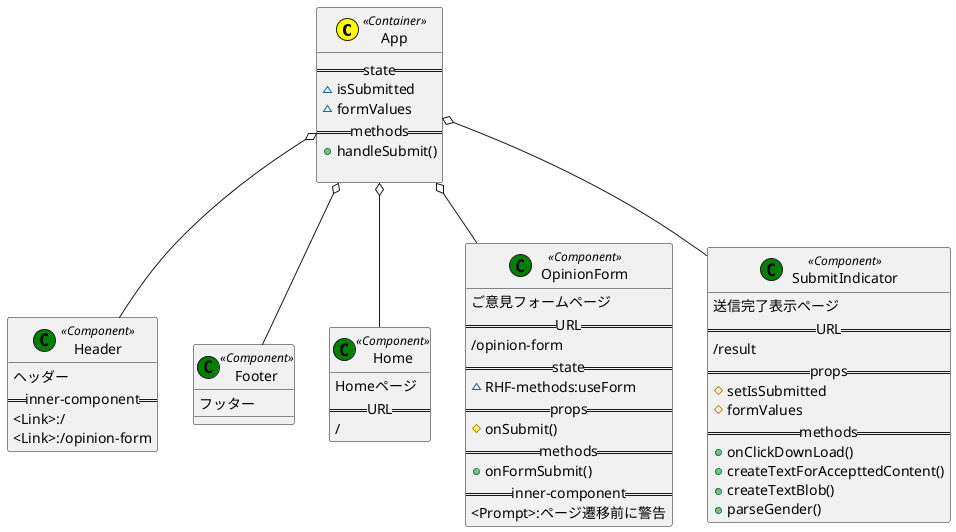 @startuml class diagram

class App << (C,yellow) Container>> {
    ==state==
    ~isSubmitted
    ~formValues
    ==methods==
    +handleSubmit()

}

class Header << (C,green) Component>> {
    ヘッダー
    ==inner-component==
    <Link>:/
    <Link>:/opinion-form
}
class Footer << (C,green) Component>> {
    フッター
}
class Home << (C,green) Component>> {
    Homeページ
    ==URL==
    /
}


class OpinionForm << (C,green) Component>> {
    ご意見フォームページ
    ==URL==
    /opinion-form
    ==state==
    ~RHF-methods:useForm
    ==props==
    #onSubmit()
    ==methods==
    +onFormSubmit()
    ==inner-component==
    <Prompt>:ページ遷移前に警告
}


class SubmitIndicator << (C,green) Component>> {
    送信完了表示ページ
    ==URL==
    /result
    ==props==
    #setIsSubmitted
    #formValues
    ==methods==
    +onClickDownLoad()
    +createTextForAccepttedContent()
    +createTextBlob()
    +parseGender()
}

App o-- Header
App o-- Footer
App o-- Home
App o-- OpinionForm
App o-- SubmitIndicator

@enduml